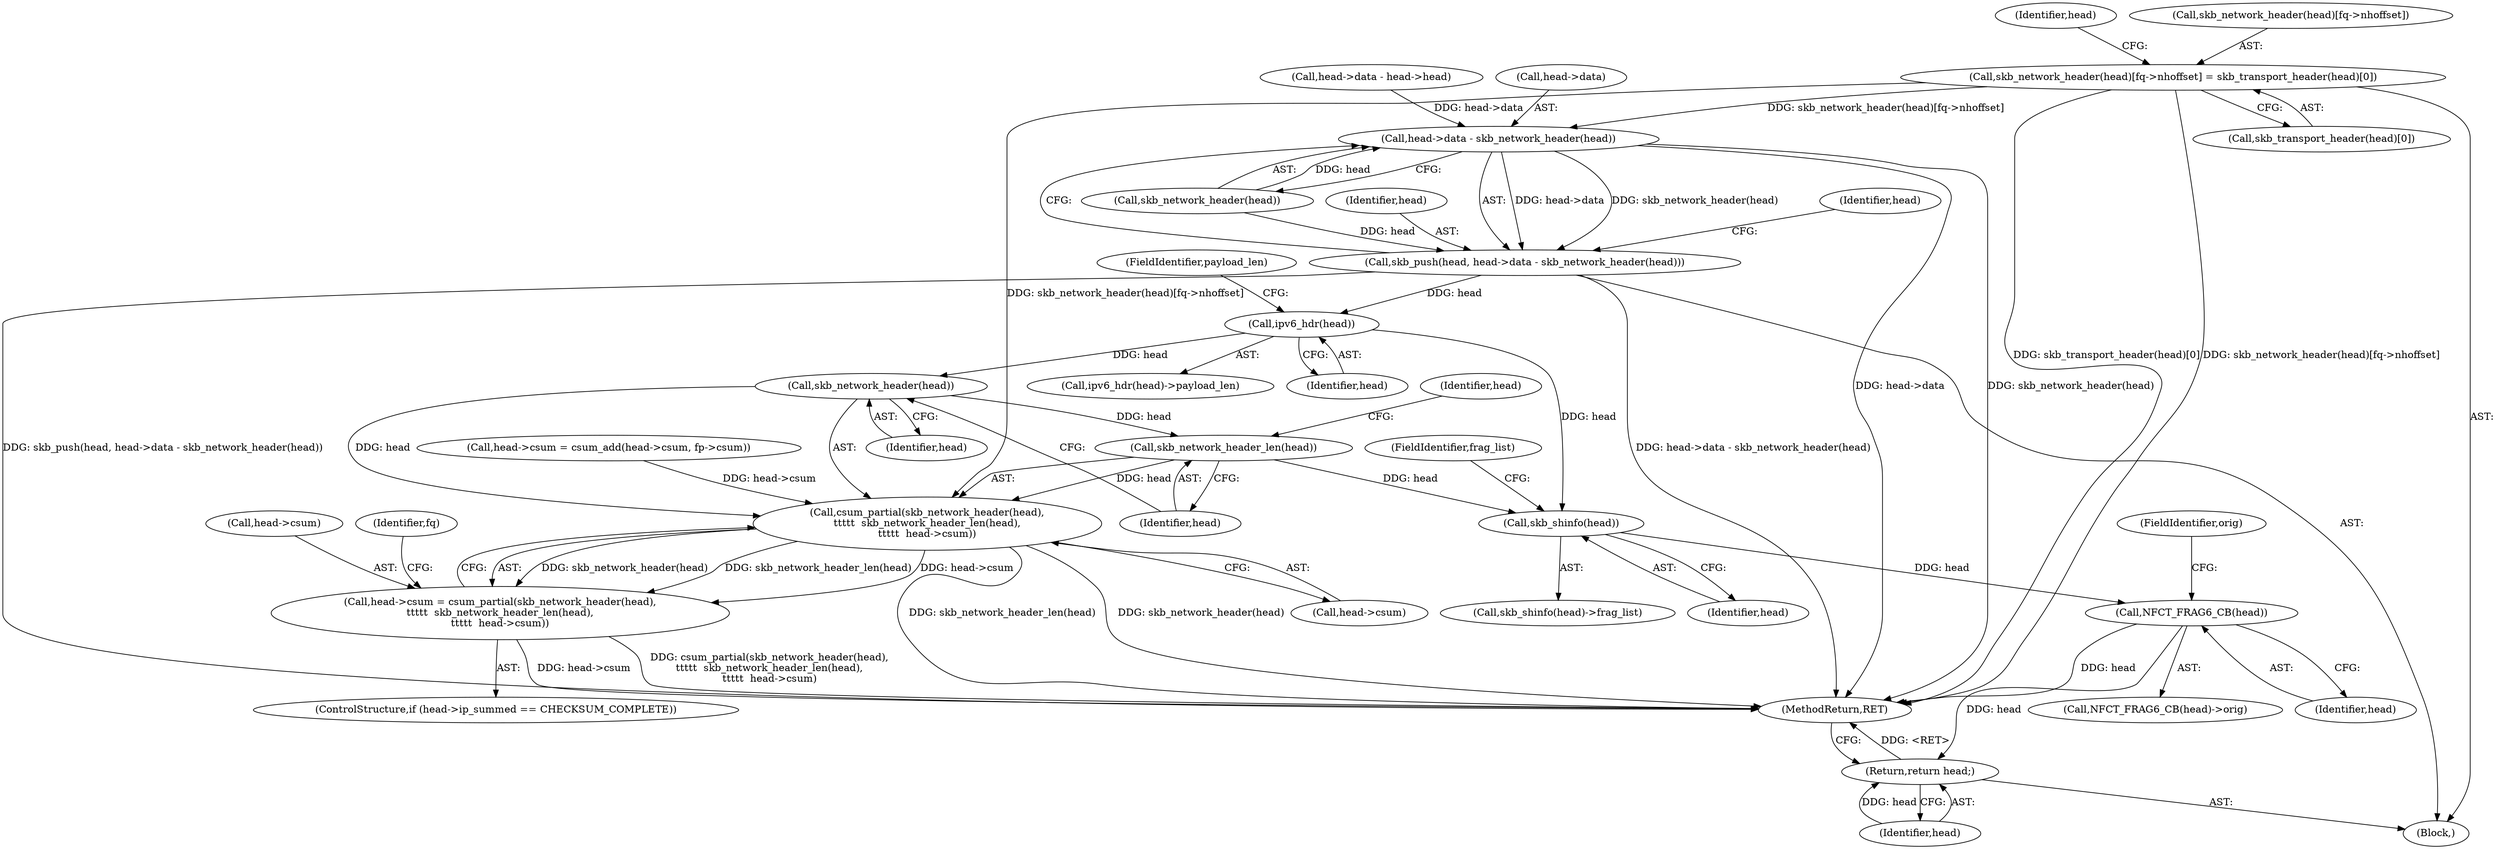 digraph "0_linux_9e2dcf72023d1447f09c47d77c99b0c49659e5ce_0@array" {
"1000296" [label="(Call,skb_network_header(head)[fq->nhoffset] = skb_transport_header(head)[0])"];
"1000351" [label="(Call,head->data - skb_network_header(head))"];
"1000349" [label="(Call,skb_push(head, head->data - skb_network_header(head)))"];
"1000459" [label="(Call,ipv6_hdr(head))"];
"1000475" [label="(Call,skb_network_header(head))"];
"1000474" [label="(Call,csum_partial(skb_network_header(head),\n\t\t\t\t\t  skb_network_header_len(head),\n\t\t\t\t\t  head->csum))"];
"1000470" [label="(Call,head->csum = csum_partial(skb_network_header(head),\n\t\t\t\t\t  skb_network_header_len(head),\n\t\t\t\t\t  head->csum))"];
"1000477" [label="(Call,skb_network_header_len(head))"];
"1000492" [label="(Call,skb_shinfo(head))"];
"1000510" [label="(Call,NFCT_FRAG6_CB(head))"];
"1000542" [label="(Return,return head;)"];
"1000479" [label="(Call,head->csum)"];
"1000477" [label="(Call,skb_network_header_len(head))"];
"1000492" [label="(Call,skb_shinfo(head))"];
"1000318" [label="(Call,head->data - head->head)"];
"1000110" [label="(Block,)"];
"1000349" [label="(Call,skb_push(head, head->data - skb_network_header(head)))"];
"1000464" [label="(ControlStructure,if (head->ip_summed == CHECKSUM_COMPLETE))"];
"1000476" [label="(Identifier,head)"];
"1000478" [label="(Identifier,head)"];
"1000509" [label="(Call,NFCT_FRAG6_CB(head)->orig)"];
"1000296" [label="(Call,skb_network_header(head)[fq->nhoffset] = skb_transport_header(head)[0])"];
"1000542" [label="(Return,return head;)"];
"1000352" [label="(Call,head->data)"];
"1000510" [label="(Call,NFCT_FRAG6_CB(head))"];
"1000359" [label="(Identifier,head)"];
"1000459" [label="(Call,ipv6_hdr(head))"];
"1000512" [label="(FieldIdentifier,orig)"];
"1000310" [label="(Identifier,head)"];
"1000494" [label="(FieldIdentifier,frag_list)"];
"1000303" [label="(Call,skb_transport_header(head)[0])"];
"1000412" [label="(Call,head->csum = csum_add(head->csum, fp->csum))"];
"1000351" [label="(Call,head->data - skb_network_header(head))"];
"1000554" [label="(MethodReturn,RET)"];
"1000543" [label="(Identifier,head)"];
"1000474" [label="(Call,csum_partial(skb_network_header(head),\n\t\t\t\t\t  skb_network_header_len(head),\n\t\t\t\t\t  head->csum))"];
"1000491" [label="(Call,skb_shinfo(head)->frag_list)"];
"1000458" [label="(Call,ipv6_hdr(head)->payload_len)"];
"1000493" [label="(Identifier,head)"];
"1000485" [label="(Identifier,fq)"];
"1000355" [label="(Call,skb_network_header(head))"];
"1000470" [label="(Call,head->csum = csum_partial(skb_network_header(head),\n\t\t\t\t\t  skb_network_header_len(head),\n\t\t\t\t\t  head->csum))"];
"1000471" [label="(Call,head->csum)"];
"1000460" [label="(Identifier,head)"];
"1000480" [label="(Identifier,head)"];
"1000297" [label="(Call,skb_network_header(head)[fq->nhoffset])"];
"1000350" [label="(Identifier,head)"];
"1000461" [label="(FieldIdentifier,payload_len)"];
"1000475" [label="(Call,skb_network_header(head))"];
"1000511" [label="(Identifier,head)"];
"1000296" -> "1000110"  [label="AST: "];
"1000296" -> "1000303"  [label="CFG: "];
"1000297" -> "1000296"  [label="AST: "];
"1000303" -> "1000296"  [label="AST: "];
"1000310" -> "1000296"  [label="CFG: "];
"1000296" -> "1000554"  [label="DDG: skb_transport_header(head)[0]"];
"1000296" -> "1000554"  [label="DDG: skb_network_header(head)[fq->nhoffset]"];
"1000296" -> "1000351"  [label="DDG: skb_network_header(head)[fq->nhoffset]"];
"1000296" -> "1000474"  [label="DDG: skb_network_header(head)[fq->nhoffset]"];
"1000351" -> "1000349"  [label="AST: "];
"1000351" -> "1000355"  [label="CFG: "];
"1000352" -> "1000351"  [label="AST: "];
"1000355" -> "1000351"  [label="AST: "];
"1000349" -> "1000351"  [label="CFG: "];
"1000351" -> "1000554"  [label="DDG: head->data"];
"1000351" -> "1000554"  [label="DDG: skb_network_header(head)"];
"1000351" -> "1000349"  [label="DDG: head->data"];
"1000351" -> "1000349"  [label="DDG: skb_network_header(head)"];
"1000318" -> "1000351"  [label="DDG: head->data"];
"1000355" -> "1000351"  [label="DDG: head"];
"1000349" -> "1000110"  [label="AST: "];
"1000350" -> "1000349"  [label="AST: "];
"1000359" -> "1000349"  [label="CFG: "];
"1000349" -> "1000554"  [label="DDG: skb_push(head, head->data - skb_network_header(head))"];
"1000349" -> "1000554"  [label="DDG: head->data - skb_network_header(head)"];
"1000355" -> "1000349"  [label="DDG: head"];
"1000349" -> "1000459"  [label="DDG: head"];
"1000459" -> "1000458"  [label="AST: "];
"1000459" -> "1000460"  [label="CFG: "];
"1000460" -> "1000459"  [label="AST: "];
"1000461" -> "1000459"  [label="CFG: "];
"1000459" -> "1000475"  [label="DDG: head"];
"1000459" -> "1000492"  [label="DDG: head"];
"1000475" -> "1000474"  [label="AST: "];
"1000475" -> "1000476"  [label="CFG: "];
"1000476" -> "1000475"  [label="AST: "];
"1000478" -> "1000475"  [label="CFG: "];
"1000475" -> "1000474"  [label="DDG: head"];
"1000475" -> "1000477"  [label="DDG: head"];
"1000474" -> "1000470"  [label="AST: "];
"1000474" -> "1000479"  [label="CFG: "];
"1000477" -> "1000474"  [label="AST: "];
"1000479" -> "1000474"  [label="AST: "];
"1000470" -> "1000474"  [label="CFG: "];
"1000474" -> "1000554"  [label="DDG: skb_network_header_len(head)"];
"1000474" -> "1000554"  [label="DDG: skb_network_header(head)"];
"1000474" -> "1000470"  [label="DDG: skb_network_header(head)"];
"1000474" -> "1000470"  [label="DDG: skb_network_header_len(head)"];
"1000474" -> "1000470"  [label="DDG: head->csum"];
"1000477" -> "1000474"  [label="DDG: head"];
"1000412" -> "1000474"  [label="DDG: head->csum"];
"1000470" -> "1000464"  [label="AST: "];
"1000471" -> "1000470"  [label="AST: "];
"1000485" -> "1000470"  [label="CFG: "];
"1000470" -> "1000554"  [label="DDG: csum_partial(skb_network_header(head),\n\t\t\t\t\t  skb_network_header_len(head),\n\t\t\t\t\t  head->csum)"];
"1000470" -> "1000554"  [label="DDG: head->csum"];
"1000477" -> "1000478"  [label="CFG: "];
"1000478" -> "1000477"  [label="AST: "];
"1000480" -> "1000477"  [label="CFG: "];
"1000477" -> "1000492"  [label="DDG: head"];
"1000492" -> "1000491"  [label="AST: "];
"1000492" -> "1000493"  [label="CFG: "];
"1000493" -> "1000492"  [label="AST: "];
"1000494" -> "1000492"  [label="CFG: "];
"1000492" -> "1000510"  [label="DDG: head"];
"1000510" -> "1000509"  [label="AST: "];
"1000510" -> "1000511"  [label="CFG: "];
"1000511" -> "1000510"  [label="AST: "];
"1000512" -> "1000510"  [label="CFG: "];
"1000510" -> "1000554"  [label="DDG: head"];
"1000510" -> "1000542"  [label="DDG: head"];
"1000542" -> "1000110"  [label="AST: "];
"1000542" -> "1000543"  [label="CFG: "];
"1000543" -> "1000542"  [label="AST: "];
"1000554" -> "1000542"  [label="CFG: "];
"1000542" -> "1000554"  [label="DDG: <RET>"];
"1000543" -> "1000542"  [label="DDG: head"];
}
